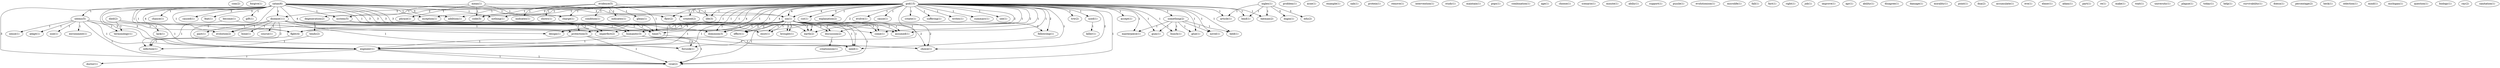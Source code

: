 digraph G {
  com [ label="com(2)" ];
  forgive [ label="forgive(1)" ];
  satan [ label="satan(6)" ];
  engineer [ label="engineer(1)" ];
  chance [ label="chance(1)" ];
  caused [ label="caused(1)" ];
  feat [ label="feat(1)" ];
  inception [ label="inception(1)" ];
  gift [ label="gift(1)" ];
  system [ label="system(5)" ];
  disease [ label="disease(11)" ];
  charge [ label="charge(1)" ];
  sin [ label="sin(4)" ];
  seems [ label="seems(5)" ];
  addition [ label="addition(1)" ];
  fight [ label="fight(4)" ];
  design [ label="design(1)" ];
  humanity [ label="humanity(3)" ];
  protection [ label="protection(3)" ];
  nothing [ label="nothing(1)" ];
  sin [ label="sin(1)" ];
  come [ label="come(1)" ];
  forsook [ label="forsook(1)" ];
  engineer [ label="engineer(1)" ];
  assumed [ label="assumed(1)" ];
  time [ label="time(7)" ];
  viral [ label="viral(2)" ];
  dominion [ label="dominion(3)" ];
  evolution [ label="evolution(2)" ];
  earth [ label="earth(2)" ];
  problem [ label="problem(1)" ];
  acne [ label="acne(1)" ];
  example [ label="example(1)" ];
  nah [ label="nah(1)" ];
  protein [ label="protein(1)" ];
  remove [ label="remove(1)" ];
  doctor [ label="doctor(1)" ];
  intervention [ label="intervention(1)" ];
  study [ label="study(1)" ];
  maintain [ label="maintain(1)" ];
  pops [ label="pops(1)" ];
  died [ label="died(2)" ];
  lack [ label="lack(1)" ];
  terminology [ label="terminology(1)" ];
  combination [ label="combination(1)" ];
  age [ label="age(1)" ];
  choose [ label="choose(1)" ];
  scenario [ label="scenario(1)" ];
  god [ label="god(15)" ];
  trw [ label="trw(2)" ];
  article [ label="article(1)" ];
  accept [ label="accept(1)" ];
  something [ label="something(2)" ];
  cut [ label="cut(1)" ];
  gum [ label="gum(1)" ];
  used [ label="used(1)" ];
  explanation [ label="explanation(2)" ];
  fellowship [ label="fellowship(1)" ];
  masterpiece [ label="masterpiece(1)" ];
  flaw [ label="flaw(2)" ];
  bunch [ label="bunch(1)" ];
  novel [ label="novel(1)" ];
  bmd [ label="bmd(1)" ];
  imperfect [ label="imperfect(2)" ];
  evolve [ label="evolve(1)" ];
  cause [ label="cause(1)" ];
  held [ label="held(1)" ];
  effect [ label="effect(1)" ];
  create [ label="create(1)" ];
  suffering [ label="suffering(1)" ];
  code [ label="code(5)" ];
  batman [ label="batman(2)" ];
  glue [ label="glue(1)" ];
  choice [ label="choice(1)" ];
  created [ label="created(2)" ];
  discussion [ label="discussion(2)" ];
  writes [ label="writes(1)" ];
  summary [ label="summary(1)" ];
  see [ label="see(1)" ];
  need [ label="need(1)" ];
  life [ label="life(3)" ];
  minute [ label="minute(1)" ];
  abiliy [ label="abiliy(1)" ];
  support [ label="support(1)" ];
  ingles [ label="ingles(1)" ];
  engin [ label="engin(1)" ];
  edu [ label="edu(2)" ];
  puzzle [ label="puzzle(1)" ];
  evolutionism [ label="evolutionism(1)" ];
  mean [ label="mean(1)" ];
  degeneration [ label="degeneration(2)" ];
  phrase [ label="phrase(1)" ];
  become [ label="become(1)" ];
  infection [ label="infection(1)" ];
  microlife [ label="microlife(1)" ];
  fall [ label="fall(1)" ];
  fact [ label="fact(1)" ];
  right [ label="right(1)" ];
  job [ label="job(1)" ];
  bone [ label="bone(1)" ];
  course [ label="course(1)" ];
  exist [ label="exist(1)" ];
  past [ label="past(1)" ];
  improve [ label="improve(1)" ];
  apr [ label="apr(1)" ];
  tends [ label="tends(2)" ];
  brought [ label="brought(1)" ];
  ability [ label="ability(1)" ];
  disagree [ label="disagree(1)" ];
  sense [ label="sense(1)" ];
  adapt [ label="adapt(1)" ];
  size [ label="size(1)" ];
  envionment [ label="envionment(1)" ];
  killer [ label="killer(1)" ];
  evidence [ label="evidence(5)" ];
  inidcates [ label="inidcates(1)" ];
  shows [ label="shows(1)" ];
  condition [ label="condition(1)" ];
  indicates [ label="indicates(1)" ];
  glean [ label="glean(1)" ];
  damage [ label="damage(1)" ];
  morality [ label="morality(1)" ];
  point [ label="point(1)" ];
  dna [ label="dna(2)" ];
  accumulate [ label="accumulate(1)" ];
  eve [ label="eve(1)" ];
  elmer [ label="elmer(1)" ];
  adam [ label="adam(1)" ];
  part [ label="part(1)" ];
  re [ label="re(1)" ];
  make [ label="make(1)" ];
  wait [ label="wait(1)" ];
  university [ label="university(1)" ];
  plague [ label="plague(1)" ];
  today [ label="today(1)" ];
  help [ label="help(1)" ];
  survivability [ label="survivability(1)" ];
  doesn [ label="doesn(1)" ];
  percentage [ label="percentage(2)" ];
  heck [ label="heck(1)" ];
  creationism [ label="creationism(1)" ];
  selection [ label="selection(1)" ];
  mind [ label="mind(1)" ];
  michigan [ label="michigan(1)" ];
  question [ label="question(1)" ];
  biology [ label="biology(1)" ];
  ray [ label="ray(2)" ];
  sanitation [ label="sanitation(1)" ];
  satan -> engineer [ label="3" ];
  satan -> chance [ label="1" ];
  satan -> caused [ label="3" ];
  satan -> feat [ label="3" ];
  satan -> inception [ label="1" ];
  satan -> gift [ label="1" ];
  satan -> system [ label="1" ];
  satan -> disease [ label="1" ];
  satan -> charge [ label="1" ];
  satan -> sin [ label="3" ];
  satan -> seems [ label="1" ];
  satan -> addition [ label="3" ];
  satan -> fight [ label="1" ];
  satan -> design [ label="1" ];
  satan -> humanity [ label="4" ];
  satan -> protection [ label="4" ];
  satan -> nothing [ label="1" ];
  satan -> sin [ label="3" ];
  satan -> come [ label="3" ];
  satan -> forsook [ label="1" ];
  satan -> engineer [ label="3" ];
  satan -> assumed [ label="3" ];
  satan -> time [ label="1" ];
  satan -> viral [ label="3" ];
  satan -> dominion [ label="3" ];
  satan -> evolution [ label="1" ];
  satan -> earth [ label="3" ];
  engineer -> doctor [ label="1" ];
  engineer -> viral [ label="1" ];
  died -> lack [ label="1" ];
  died -> terminology [ label="1" ];
  died -> engineer [ label="1" ];
  god -> trw [ label="1" ];
  god -> inception [ label="1" ];
  god -> article [ label="1" ];
  god -> accept [ label="1" ];
  god -> something [ label="1" ];
  god -> system [ label="2" ];
  god -> cut [ label="2" ];
  god -> gum [ label="1" ];
  god -> disease [ label="2" ];
  god -> charge [ label="1" ];
  god -> sin [ label="4" ];
  god -> used [ label="1" ];
  god -> explanation [ label="1" ];
  god -> addition [ label="1" ];
  god -> fight [ label="1" ];
  god -> fellowship [ label="2" ];
  god -> design [ label="1" ];
  god -> masterpiece [ label="1" ];
  god -> flaw [ label="1" ];
  god -> bunch [ label="1" ];
  god -> humanity [ label="4" ];
  god -> novel [ label="1" ];
  god -> protection [ label="4" ];
  god -> bmd [ label="1" ];
  god -> imperfect [ label="1" ];
  god -> evolve [ label="1" ];
  god -> cause [ label="1" ];
  god -> nothing [ label="1" ];
  god -> held [ label="1" ];
  god -> sin [ label="4" ];
  god -> effect [ label="2" ];
  god -> create [ label="1" ];
  god -> come [ label="1" ];
  god -> forsook [ label="1" ];
  god -> suffering [ label="1" ];
  god -> code [ label="2" ];
  god -> batman [ label="1" ];
  god -> glue [ label="1" ];
  god -> choice [ label="2" ];
  god -> created [ label="1" ];
  god -> discussion [ label="2" ];
  god -> engineer [ label="1" ];
  god -> writes [ label="1" ];
  god -> summary [ label="1" ];
  god -> assumed [ label="1" ];
  god -> time [ label="2" ];
  god -> viral [ label="1" ];
  god -> see [ label="1" ];
  god -> dominion [ label="1" ];
  god -> need [ label="1" ];
  god -> evolution [ label="1" ];
  god -> life [ label="1" ];
  god -> earth [ label="1" ];
  ingles -> article [ label="1" ];
  ingles -> engin [ label="3" ];
  ingles -> edu [ label="3" ];
  ingles -> bmd [ label="1" ];
  ingles -> batman [ label="1" ];
  mean -> degeneration [ label="1" ];
  mean -> flaw [ label="1" ];
  mean -> phrase [ label="1" ];
  mean -> code [ label="1" ];
  mean -> created [ label="1" ];
  become -> imperfect [ label="1" ];
  become -> infection [ label="1" ];
  something -> gum [ label="1" ];
  something -> masterpiece [ label="1" ];
  something -> bunch [ label="1" ];
  something -> novel [ label="1" ];
  something -> held [ label="1" ];
  something -> glue [ label="1" ];
  system -> design [ label="1" ];
  system -> imperfect [ label="2" ];
  system -> time [ label="1" ];
  disease -> bone [ label="1" ];
  disease -> humanity [ label="1" ];
  disease -> protection [ label="1" ];
  disease -> course [ label="1" ];
  disease -> forsook [ label="1" ];
  disease -> exist [ label="1" ];
  disease -> past [ label="1" ];
  disease -> time [ label="1" ];
  disease -> infection [ label="2" ];
  disease -> evolution [ label="1" ];
  degeneration -> tends [ label="1" ];
  sin -> fight [ label="1" ];
  sin -> fellowship [ label="2" ];
  sin -> humanity [ label="3" ];
  sin -> protection [ label="3" ];
  sin -> effect [ label="2" ];
  sin -> come [ label="1" ];
  sin -> choice [ label="2" ];
  sin -> exist [ label="1" ];
  sin -> discussion [ label="2" ];
  sin -> engineer [ label="1" ];
  sin -> assumed [ label="1" ];
  sin -> viral [ label="1" ];
  sin -> dominion [ label="1" ];
  sin -> brought [ label="1" ];
  sin -> need [ label="1" ];
  sin -> earth [ label="1" ];
  seems -> sense [ label="1" ];
  seems -> adapt [ label="1" ];
  seems -> fight [ label="1" ];
  seems -> size [ label="1" ];
  seems -> envionment [ label="1" ];
  seems -> terminology [ label="1" ];
  seems -> engineer [ label="1" ];
  seems -> viral [ label="1" ];
  used -> killer [ label="1" ];
  evidence -> inidcates [ label="1" ];
  evidence -> shows [ label="1" ];
  evidence -> condition [ label="1" ];
  evidence -> indicates [ label="1" ];
  evidence -> glean [ label="1" ];
  evidence -> code [ label="1" ];
  evidence -> time [ label="1" ];
  evidence -> life [ label="1" ];
  fight -> infection [ label="1" ];
  humanity -> forsook [ label="1" ];
  humanity -> choice [ label="1" ];
  humanity -> engineer [ label="1" ];
  humanity -> viral [ label="1" ];
  protection -> choice [ label="1" ];
  protection -> engineer [ label="1" ];
  protection -> viral [ label="1" ];
  tends -> infection [ label="1" ];
  sin -> effect [ label="2" ];
  sin -> come [ label="1" ];
  sin -> choice [ label="2" ];
  sin -> exist [ label="1" ];
  sin -> discussion [ label="2" ];
  sin -> engineer [ label="1" ];
  sin -> assumed [ label="1" ];
  sin -> viral [ label="1" ];
  sin -> dominion [ label="1" ];
  sin -> brought [ label="1" ];
  sin -> need [ label="1" ];
  sin -> earth [ label="1" ];
  discussion -> creationism [ label="1" ];
  engineer -> viral [ label="1" ];
  time -> need [ label="1" ];
}
